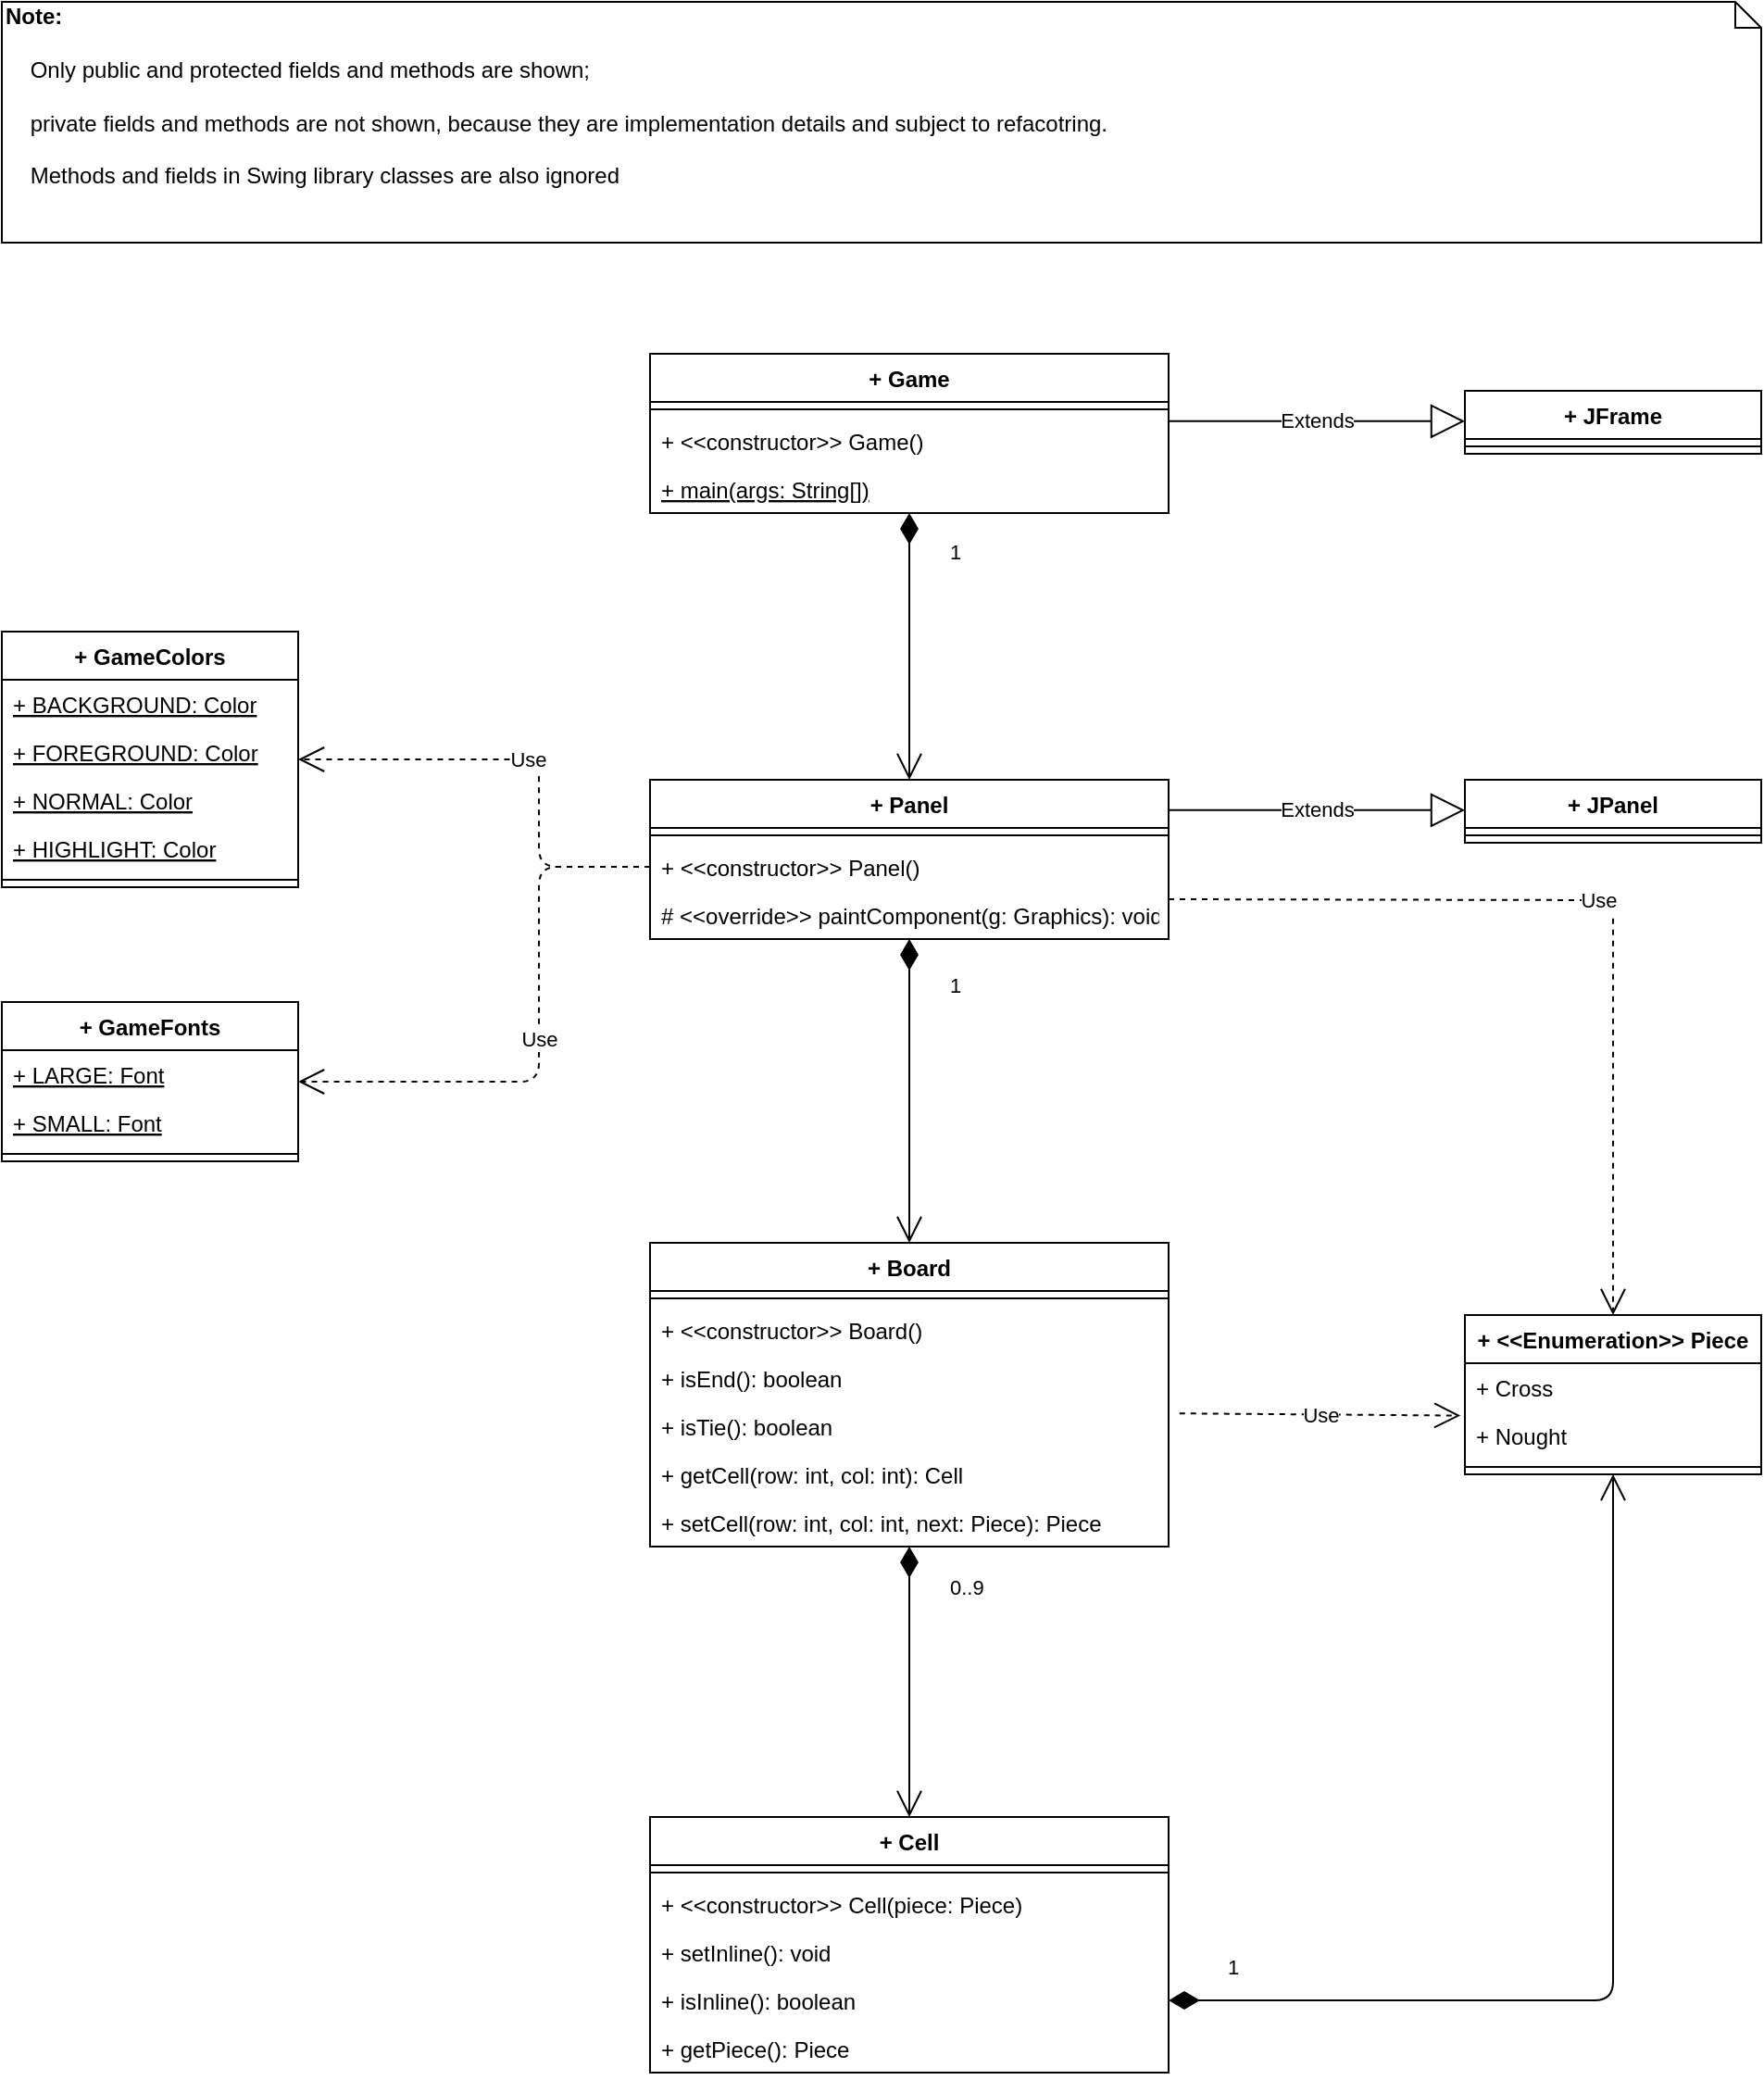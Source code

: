 <mxfile version="12.9.10" type="device"><diagram id="C5RBs43oDa-KdzZeNtuy" name="Page-1"><mxGraphModel dx="1564" dy="1973" grid="1" gridSize="10" guides="1" tooltips="1" connect="1" arrows="1" fold="1" page="1" pageScale="1" pageWidth="827" pageHeight="1169" math="0" shadow="0"><root><mxCell id="WIyWlLk6GJQsqaUBKTNV-0"/><mxCell id="WIyWlLk6GJQsqaUBKTNV-1" parent="WIyWlLk6GJQsqaUBKTNV-0"/><mxCell id="bWAN7SkUV8Z74K01mF5l-48" value="&lt;div&gt;&lt;b&gt;Note:&lt;/b&gt;&lt;/div&gt;&lt;div&gt;&lt;br&gt;&lt;/div&gt;&lt;div&gt;&amp;nbsp;&amp;nbsp;&amp;nbsp; Only public and protected fields and methods are shown;&lt;/div&gt;&lt;div&gt;&lt;br&gt;&lt;/div&gt;&lt;div&gt;&amp;nbsp;&amp;nbsp;&amp;nbsp; private fields and methods are not shown, because they are implementation details and subject to refacotring.&lt;/div&gt;&lt;div&gt;&lt;br&gt;&lt;/div&gt;&lt;div&gt;&amp;nbsp;&amp;nbsp;&amp;nbsp; Methods and fields in Swing library classes are also ignored&lt;br&gt;&lt;/div&gt;" style="shape=note;whiteSpace=wrap;html=1;size=14;verticalAlign=top;align=left;spacingTop=-6;" vertex="1" parent="WIyWlLk6GJQsqaUBKTNV-1"><mxGeometry x="70" y="-190" width="950" height="130" as="geometry"/></mxCell><mxCell id="bWAN7SkUV8Z74K01mF5l-57" value="Extends" style="endArrow=block;endSize=16;endFill=0;html=1;" edge="1" parent="WIyWlLk6GJQsqaUBKTNV-1"><mxGeometry width="160" relative="1" as="geometry"><mxPoint x="700" y="36.41" as="sourcePoint"/><mxPoint x="860" y="36.41" as="targetPoint"/></mxGeometry></mxCell><mxCell id="bWAN7SkUV8Z74K01mF5l-58" value="Extends" style="endArrow=block;endSize=16;endFill=0;html=1;" edge="1" parent="WIyWlLk6GJQsqaUBKTNV-1"><mxGeometry width="160" relative="1" as="geometry"><mxPoint x="700" y="246.41" as="sourcePoint"/><mxPoint x="860" y="246.41" as="targetPoint"/></mxGeometry></mxCell><mxCell id="bWAN7SkUV8Z74K01mF5l-25" value="+ Cell" style="swimlane;fontStyle=1;align=center;verticalAlign=top;childLayout=stackLayout;horizontal=1;startSize=26;horizontalStack=0;resizeParent=1;resizeParentMax=0;resizeLast=0;collapsible=1;marginBottom=0;" vertex="1" parent="WIyWlLk6GJQsqaUBKTNV-1"><mxGeometry x="420" y="790" width="280" height="138" as="geometry"/></mxCell><mxCell id="bWAN7SkUV8Z74K01mF5l-27" value="" style="line;strokeWidth=1;fillColor=none;align=left;verticalAlign=middle;spacingTop=-1;spacingLeft=3;spacingRight=3;rotatable=0;labelPosition=right;points=[];portConstraint=eastwest;" vertex="1" parent="bWAN7SkUV8Z74K01mF5l-25"><mxGeometry y="26" width="280" height="8" as="geometry"/></mxCell><mxCell id="bWAN7SkUV8Z74K01mF5l-28" value="+ &lt;&lt;constructor&gt;&gt; Cell(piece: Piece)" style="text;strokeColor=none;fillColor=none;align=left;verticalAlign=top;spacingLeft=4;spacingRight=4;overflow=hidden;rotatable=0;points=[[0,0.5],[1,0.5]];portConstraint=eastwest;" vertex="1" parent="bWAN7SkUV8Z74K01mF5l-25"><mxGeometry y="34" width="280" height="26" as="geometry"/></mxCell><mxCell id="bWAN7SkUV8Z74K01mF5l-47" value="+ setInline(): void" style="text;strokeColor=none;fillColor=none;align=left;verticalAlign=top;spacingLeft=4;spacingRight=4;overflow=hidden;rotatable=0;points=[[0,0.5],[1,0.5]];portConstraint=eastwest;" vertex="1" parent="bWAN7SkUV8Z74K01mF5l-25"><mxGeometry y="60" width="280" height="26" as="geometry"/></mxCell><mxCell id="bWAN7SkUV8Z74K01mF5l-38" value="+ isInline(): boolean" style="text;strokeColor=none;fillColor=none;align=left;verticalAlign=top;spacingLeft=4;spacingRight=4;overflow=hidden;rotatable=0;points=[[0,0.5],[1,0.5]];portConstraint=eastwest;" vertex="1" parent="bWAN7SkUV8Z74K01mF5l-25"><mxGeometry y="86" width="280" height="26" as="geometry"/></mxCell><mxCell id="bWAN7SkUV8Z74K01mF5l-39" value="+ getPiece(): Piece" style="text;strokeColor=none;fillColor=none;align=left;verticalAlign=top;spacingLeft=4;spacingRight=4;overflow=hidden;rotatable=0;points=[[0,0.5],[1,0.5]];portConstraint=eastwest;" vertex="1" parent="bWAN7SkUV8Z74K01mF5l-25"><mxGeometry y="112" width="280" height="26" as="geometry"/></mxCell><mxCell id="bWAN7SkUV8Z74K01mF5l-21" value="+ Board" style="swimlane;fontStyle=1;align=center;verticalAlign=top;childLayout=stackLayout;horizontal=1;startSize=26;horizontalStack=0;resizeParent=1;resizeParentMax=0;resizeLast=0;collapsible=1;marginBottom=0;" vertex="1" parent="WIyWlLk6GJQsqaUBKTNV-1"><mxGeometry x="420" y="480" width="280" height="164" as="geometry"/></mxCell><mxCell id="bWAN7SkUV8Z74K01mF5l-23" value="" style="line;strokeWidth=1;fillColor=none;align=left;verticalAlign=middle;spacingTop=-1;spacingLeft=3;spacingRight=3;rotatable=0;labelPosition=right;points=[];portConstraint=eastwest;" vertex="1" parent="bWAN7SkUV8Z74K01mF5l-21"><mxGeometry y="26" width="280" height="8" as="geometry"/></mxCell><mxCell id="bWAN7SkUV8Z74K01mF5l-24" value="+ &lt;&lt;constructor&gt;&gt; Board()" style="text;strokeColor=none;fillColor=none;align=left;verticalAlign=top;spacingLeft=4;spacingRight=4;overflow=hidden;rotatable=0;points=[[0,0.5],[1,0.5]];portConstraint=eastwest;" vertex="1" parent="bWAN7SkUV8Z74K01mF5l-21"><mxGeometry y="34" width="280" height="26" as="geometry"/></mxCell><mxCell id="bWAN7SkUV8Z74K01mF5l-46" value="+ isEnd(): boolean" style="text;strokeColor=none;fillColor=none;align=left;verticalAlign=top;spacingLeft=4;spacingRight=4;overflow=hidden;rotatable=0;points=[[0,0.5],[1,0.5]];portConstraint=eastwest;" vertex="1" parent="bWAN7SkUV8Z74K01mF5l-21"><mxGeometry y="60" width="280" height="26" as="geometry"/></mxCell><mxCell id="bWAN7SkUV8Z74K01mF5l-35" value="+ isTie(): boolean" style="text;strokeColor=none;fillColor=none;align=left;verticalAlign=top;spacingLeft=4;spacingRight=4;overflow=hidden;rotatable=0;points=[[0,0.5],[1,0.5]];portConstraint=eastwest;" vertex="1" parent="bWAN7SkUV8Z74K01mF5l-21"><mxGeometry y="86" width="280" height="26" as="geometry"/></mxCell><mxCell id="bWAN7SkUV8Z74K01mF5l-36" value="+ getCell(row: int, col: int): Cell" style="text;strokeColor=none;fillColor=none;align=left;verticalAlign=top;spacingLeft=4;spacingRight=4;overflow=hidden;rotatable=0;points=[[0,0.5],[1,0.5]];portConstraint=eastwest;" vertex="1" parent="bWAN7SkUV8Z74K01mF5l-21"><mxGeometry y="112" width="280" height="26" as="geometry"/></mxCell><mxCell id="bWAN7SkUV8Z74K01mF5l-37" value="+ setCell(row: int, col: int, next: Piece): Piece" style="text;strokeColor=none;fillColor=none;align=left;verticalAlign=top;spacingLeft=4;spacingRight=4;overflow=hidden;rotatable=0;points=[[0,0.5],[1,0.5]];portConstraint=eastwest;" vertex="1" parent="bWAN7SkUV8Z74K01mF5l-21"><mxGeometry y="138" width="280" height="26" as="geometry"/></mxCell><mxCell id="bWAN7SkUV8Z74K01mF5l-29" value="+ &lt;&lt;Enumeration&gt;&gt; Piece " style="swimlane;fontStyle=1;align=center;verticalAlign=top;childLayout=stackLayout;horizontal=1;startSize=26;horizontalStack=0;resizeParent=1;resizeParentMax=0;resizeLast=0;collapsible=1;marginBottom=0;" vertex="1" parent="WIyWlLk6GJQsqaUBKTNV-1"><mxGeometry x="860" y="519" width="160" height="86" as="geometry"/></mxCell><mxCell id="bWAN7SkUV8Z74K01mF5l-30" value="+ Cross" style="text;strokeColor=none;fillColor=none;align=left;verticalAlign=top;spacingLeft=4;spacingRight=4;overflow=hidden;rotatable=0;points=[[0,0.5],[1,0.5]];portConstraint=eastwest;" vertex="1" parent="bWAN7SkUV8Z74K01mF5l-29"><mxGeometry y="26" width="160" height="26" as="geometry"/></mxCell><mxCell id="bWAN7SkUV8Z74K01mF5l-34" value="+ Nought" style="text;strokeColor=none;fillColor=none;align=left;verticalAlign=top;spacingLeft=4;spacingRight=4;overflow=hidden;rotatable=0;points=[[0,0.5],[1,0.5]];portConstraint=eastwest;" vertex="1" parent="bWAN7SkUV8Z74K01mF5l-29"><mxGeometry y="52" width="160" height="26" as="geometry"/></mxCell><mxCell id="bWAN7SkUV8Z74K01mF5l-31" value="" style="line;strokeWidth=1;fillColor=none;align=left;verticalAlign=middle;spacingTop=-1;spacingLeft=3;spacingRight=3;rotatable=0;labelPosition=right;points=[];portConstraint=eastwest;" vertex="1" parent="bWAN7SkUV8Z74K01mF5l-29"><mxGeometry y="78" width="160" height="8" as="geometry"/></mxCell><mxCell id="bWAN7SkUV8Z74K01mF5l-4" value="+ Panel" style="swimlane;fontStyle=1;align=center;verticalAlign=top;childLayout=stackLayout;horizontal=1;startSize=26;horizontalStack=0;resizeParent=1;resizeParentMax=0;resizeLast=0;collapsible=1;marginBottom=0;" vertex="1" parent="WIyWlLk6GJQsqaUBKTNV-1"><mxGeometry x="420" y="230" width="280" height="86" as="geometry"/></mxCell><mxCell id="bWAN7SkUV8Z74K01mF5l-6" value="" style="line;strokeWidth=1;fillColor=none;align=left;verticalAlign=middle;spacingTop=-1;spacingLeft=3;spacingRight=3;rotatable=0;labelPosition=right;points=[];portConstraint=eastwest;" vertex="1" parent="bWAN7SkUV8Z74K01mF5l-4"><mxGeometry y="26" width="280" height="8" as="geometry"/></mxCell><mxCell id="bWAN7SkUV8Z74K01mF5l-7" value="+ &lt;&lt;constructor&gt;&gt; Panel()" style="text;strokeColor=none;fillColor=none;align=left;verticalAlign=top;spacingLeft=4;spacingRight=4;overflow=hidden;rotatable=0;points=[[0,0.5],[1,0.5]];portConstraint=eastwest;" vertex="1" parent="bWAN7SkUV8Z74K01mF5l-4"><mxGeometry y="34" width="280" height="26" as="geometry"/></mxCell><mxCell id="bWAN7SkUV8Z74K01mF5l-45" value="# &lt;&lt;override&gt;&gt; paintComponent(g: Graphics): void" style="text;strokeColor=none;fillColor=none;align=left;verticalAlign=top;spacingLeft=4;spacingRight=4;overflow=hidden;rotatable=0;points=[[0,0.5],[1,0.5]];portConstraint=eastwest;" vertex="1" parent="bWAN7SkUV8Z74K01mF5l-4"><mxGeometry y="60" width="280" height="26" as="geometry"/></mxCell><mxCell id="bWAN7SkUV8Z74K01mF5l-49" value="+ JPanel" style="swimlane;fontStyle=1;align=center;verticalAlign=top;childLayout=stackLayout;horizontal=1;startSize=26;horizontalStack=0;resizeParent=1;resizeParentMax=0;resizeLast=0;collapsible=1;marginBottom=0;" vertex="1" parent="WIyWlLk6GJQsqaUBKTNV-1"><mxGeometry x="860" y="230" width="160" height="34" as="geometry"/></mxCell><mxCell id="bWAN7SkUV8Z74K01mF5l-51" value="" style="line;strokeWidth=1;fillColor=none;align=left;verticalAlign=middle;spacingTop=-1;spacingLeft=3;spacingRight=3;rotatable=0;labelPosition=right;points=[];portConstraint=eastwest;" vertex="1" parent="bWAN7SkUV8Z74K01mF5l-49"><mxGeometry y="26" width="160" height="8" as="geometry"/></mxCell><mxCell id="bWAN7SkUV8Z74K01mF5l-0" value="+ Game" style="swimlane;fontStyle=1;align=center;verticalAlign=top;childLayout=stackLayout;horizontal=1;startSize=26;horizontalStack=0;resizeParent=1;resizeParentMax=0;resizeLast=0;collapsible=1;marginBottom=0;" vertex="1" parent="WIyWlLk6GJQsqaUBKTNV-1"><mxGeometry x="420" width="280" height="86" as="geometry"/></mxCell><mxCell id="bWAN7SkUV8Z74K01mF5l-2" value="" style="line;strokeWidth=1;fillColor=none;align=left;verticalAlign=middle;spacingTop=-1;spacingLeft=3;spacingRight=3;rotatable=0;labelPosition=right;points=[];portConstraint=eastwest;" vertex="1" parent="bWAN7SkUV8Z74K01mF5l-0"><mxGeometry y="26" width="280" height="8" as="geometry"/></mxCell><mxCell id="bWAN7SkUV8Z74K01mF5l-3" value="+ &lt;&lt;constructor&gt;&gt; Game()" style="text;strokeColor=none;fillColor=none;align=left;verticalAlign=top;spacingLeft=4;spacingRight=4;overflow=hidden;rotatable=0;points=[[0,0.5],[1,0.5]];portConstraint=eastwest;fontStyle=0" vertex="1" parent="bWAN7SkUV8Z74K01mF5l-0"><mxGeometry y="34" width="280" height="26" as="geometry"/></mxCell><mxCell id="bWAN7SkUV8Z74K01mF5l-44" value="+ main(args: String[])" style="text;strokeColor=none;fillColor=none;align=left;verticalAlign=top;spacingLeft=4;spacingRight=4;overflow=hidden;rotatable=0;points=[[0,0.5],[1,0.5]];portConstraint=eastwest;fontStyle=4" vertex="1" parent="bWAN7SkUV8Z74K01mF5l-0"><mxGeometry y="60" width="280" height="26" as="geometry"/></mxCell><mxCell id="bWAN7SkUV8Z74K01mF5l-53" value="+ JFrame" style="swimlane;fontStyle=1;align=center;verticalAlign=top;childLayout=stackLayout;horizontal=1;startSize=26;horizontalStack=0;resizeParent=1;resizeParentMax=0;resizeLast=0;collapsible=1;marginBottom=0;" vertex="1" parent="WIyWlLk6GJQsqaUBKTNV-1"><mxGeometry x="860" y="20" width="160" height="34" as="geometry"/></mxCell><mxCell id="bWAN7SkUV8Z74K01mF5l-54" value="" style="line;strokeWidth=1;fillColor=none;align=left;verticalAlign=middle;spacingTop=-1;spacingLeft=3;spacingRight=3;rotatable=0;labelPosition=right;points=[];portConstraint=eastwest;" vertex="1" parent="bWAN7SkUV8Z74K01mF5l-53"><mxGeometry y="26" width="160" height="8" as="geometry"/></mxCell><mxCell id="bWAN7SkUV8Z74K01mF5l-8" value="+ GameColors" style="swimlane;fontStyle=1;align=center;verticalAlign=top;childLayout=stackLayout;horizontal=1;startSize=26;horizontalStack=0;resizeParent=1;resizeParentMax=0;resizeLast=0;collapsible=1;marginBottom=0;" vertex="1" parent="WIyWlLk6GJQsqaUBKTNV-1"><mxGeometry x="70" y="150" width="160" height="138" as="geometry"/></mxCell><mxCell id="bWAN7SkUV8Z74K01mF5l-17" value="+ BACKGROUND: Color" style="text;strokeColor=none;fillColor=none;align=left;verticalAlign=top;spacingLeft=4;spacingRight=4;overflow=hidden;rotatable=0;points=[[0,0.5],[1,0.5]];portConstraint=eastwest;fontStyle=4" vertex="1" parent="bWAN7SkUV8Z74K01mF5l-8"><mxGeometry y="26" width="160" height="26" as="geometry"/></mxCell><mxCell id="bWAN7SkUV8Z74K01mF5l-18" value="+ FOREGROUND: Color" style="text;strokeColor=none;fillColor=none;align=left;verticalAlign=top;spacingLeft=4;spacingRight=4;overflow=hidden;rotatable=0;points=[[0,0.5],[1,0.5]];portConstraint=eastwest;fontStyle=4" vertex="1" parent="bWAN7SkUV8Z74K01mF5l-8"><mxGeometry y="52" width="160" height="26" as="geometry"/></mxCell><mxCell id="bWAN7SkUV8Z74K01mF5l-19" value="+ NORMAL: Color" style="text;strokeColor=none;fillColor=none;align=left;verticalAlign=top;spacingLeft=4;spacingRight=4;overflow=hidden;rotatable=0;points=[[0,0.5],[1,0.5]];portConstraint=eastwest;fontStyle=4" vertex="1" parent="bWAN7SkUV8Z74K01mF5l-8"><mxGeometry y="78" width="160" height="26" as="geometry"/></mxCell><mxCell id="bWAN7SkUV8Z74K01mF5l-9" value="+ HIGHLIGHT: Color" style="text;strokeColor=none;fillColor=none;align=left;verticalAlign=top;spacingLeft=4;spacingRight=4;overflow=hidden;rotatable=0;points=[[0,0.5],[1,0.5]];portConstraint=eastwest;fontStyle=4" vertex="1" parent="bWAN7SkUV8Z74K01mF5l-8"><mxGeometry y="104" width="160" height="26" as="geometry"/></mxCell><mxCell id="bWAN7SkUV8Z74K01mF5l-10" value="" style="line;strokeWidth=1;fillColor=none;align=left;verticalAlign=middle;spacingTop=-1;spacingLeft=3;spacingRight=3;rotatable=0;labelPosition=right;points=[];portConstraint=eastwest;" vertex="1" parent="bWAN7SkUV8Z74K01mF5l-8"><mxGeometry y="130" width="160" height="8" as="geometry"/></mxCell><mxCell id="bWAN7SkUV8Z74K01mF5l-12" value="+ GameFonts" style="swimlane;fontStyle=1;align=center;verticalAlign=top;childLayout=stackLayout;horizontal=1;startSize=26;horizontalStack=0;resizeParent=1;resizeParentMax=0;resizeLast=0;collapsible=1;marginBottom=0;" vertex="1" parent="WIyWlLk6GJQsqaUBKTNV-1"><mxGeometry x="70" y="350" width="160" height="86" as="geometry"/></mxCell><mxCell id="bWAN7SkUV8Z74K01mF5l-20" value="+ LARGE: Font" style="text;strokeColor=none;fillColor=none;align=left;verticalAlign=top;spacingLeft=4;spacingRight=4;overflow=hidden;rotatable=0;points=[[0,0.5],[1,0.5]];portConstraint=eastwest;fontStyle=4" vertex="1" parent="bWAN7SkUV8Z74K01mF5l-12"><mxGeometry y="26" width="160" height="26" as="geometry"/></mxCell><mxCell id="bWAN7SkUV8Z74K01mF5l-13" value="+ SMALL: Font" style="text;strokeColor=none;fillColor=none;align=left;verticalAlign=top;spacingLeft=4;spacingRight=4;overflow=hidden;rotatable=0;points=[[0,0.5],[1,0.5]];portConstraint=eastwest;fontStyle=4" vertex="1" parent="bWAN7SkUV8Z74K01mF5l-12"><mxGeometry y="52" width="160" height="26" as="geometry"/></mxCell><mxCell id="bWAN7SkUV8Z74K01mF5l-14" value="" style="line;strokeWidth=1;fillColor=none;align=left;verticalAlign=middle;spacingTop=-1;spacingLeft=3;spacingRight=3;rotatable=0;labelPosition=right;points=[];portConstraint=eastwest;" vertex="1" parent="bWAN7SkUV8Z74K01mF5l-12"><mxGeometry y="78" width="160" height="8" as="geometry"/></mxCell><mxCell id="bWAN7SkUV8Z74K01mF5l-59" value="1" style="endArrow=open;html=1;endSize=12;startArrow=diamondThin;startSize=14;startFill=1;edgeStyle=orthogonalEdgeStyle;align=left;verticalAlign=bottom;exitX=0.5;exitY=1;exitDx=0;exitDy=0;entryX=0.5;entryY=0;entryDx=0;entryDy=0;" edge="1" parent="WIyWlLk6GJQsqaUBKTNV-1" source="bWAN7SkUV8Z74K01mF5l-4" target="bWAN7SkUV8Z74K01mF5l-21"><mxGeometry x="-0.585" y="20" relative="1" as="geometry"><mxPoint x="470" y="390" as="sourcePoint"/><mxPoint x="630" y="390" as="targetPoint"/><mxPoint as="offset"/></mxGeometry></mxCell><mxCell id="bWAN7SkUV8Z74K01mF5l-60" value="1" style="endArrow=open;html=1;endSize=12;startArrow=diamondThin;startSize=14;startFill=1;edgeStyle=orthogonalEdgeStyle;align=left;verticalAlign=bottom;exitX=0.5;exitY=1;exitDx=0;exitDy=0;entryX=0.5;entryY=0;entryDx=0;entryDy=0;" edge="1" parent="WIyWlLk6GJQsqaUBKTNV-1" source="bWAN7SkUV8Z74K01mF5l-0" target="bWAN7SkUV8Z74K01mF5l-4"><mxGeometry x="-0.585" y="20" relative="1" as="geometry"><mxPoint x="560" y="316" as="sourcePoint"/><mxPoint x="560" y="480" as="targetPoint"/><mxPoint as="offset"/></mxGeometry></mxCell><mxCell id="bWAN7SkUV8Z74K01mF5l-62" value="&lt;div&gt;0..9&lt;/div&gt;" style="endArrow=open;html=1;endSize=12;startArrow=diamondThin;startSize=14;startFill=1;edgeStyle=orthogonalEdgeStyle;align=left;verticalAlign=bottom;exitX=0.5;exitY=1;exitDx=0;exitDy=0;entryX=0.5;entryY=0;entryDx=0;entryDy=0;" edge="1" parent="WIyWlLk6GJQsqaUBKTNV-1" source="bWAN7SkUV8Z74K01mF5l-21" target="bWAN7SkUV8Z74K01mF5l-25"><mxGeometry x="-0.585" y="20" relative="1" as="geometry"><mxPoint x="560" y="316" as="sourcePoint"/><mxPoint x="560" y="480" as="targetPoint"/><mxPoint as="offset"/></mxGeometry></mxCell><mxCell id="bWAN7SkUV8Z74K01mF5l-64" value="Use" style="endArrow=open;endSize=12;dashed=1;html=1;exitX=0;exitY=0.5;exitDx=0;exitDy=0;entryX=1;entryY=0.5;entryDx=0;entryDy=0;" edge="1" parent="WIyWlLk6GJQsqaUBKTNV-1" source="bWAN7SkUV8Z74K01mF5l-7" target="bWAN7SkUV8Z74K01mF5l-8"><mxGeometry width="160" relative="1" as="geometry"><mxPoint x="370" y="470" as="sourcePoint"/><mxPoint x="530" y="470" as="targetPoint"/><Array as="points"><mxPoint x="360" y="277"/><mxPoint x="360" y="219"/></Array></mxGeometry></mxCell><mxCell id="bWAN7SkUV8Z74K01mF5l-65" value="Use" style="endArrow=open;endSize=12;dashed=1;html=1;exitX=0;exitY=0.5;exitDx=0;exitDy=0;entryX=1;entryY=0.5;entryDx=0;entryDy=0;" edge="1" parent="WIyWlLk6GJQsqaUBKTNV-1" target="bWAN7SkUV8Z74K01mF5l-12"><mxGeometry width="160" relative="1" as="geometry"><mxPoint x="420" y="277" as="sourcePoint"/><mxPoint x="230" y="219" as="targetPoint"/><Array as="points"><mxPoint x="360" y="277"/><mxPoint x="360" y="393"/></Array></mxGeometry></mxCell><mxCell id="bWAN7SkUV8Z74K01mF5l-66" value="1" style="endArrow=open;html=1;endSize=12;startArrow=diamondThin;startSize=14;startFill=1;edgeStyle=orthogonalEdgeStyle;align=left;verticalAlign=bottom;exitX=1;exitY=0.5;exitDx=0;exitDy=0;entryX=0.5;entryY=1;entryDx=0;entryDy=0;" edge="1" parent="WIyWlLk6GJQsqaUBKTNV-1" source="bWAN7SkUV8Z74K01mF5l-38" target="bWAN7SkUV8Z74K01mF5l-29"><mxGeometry x="-0.885" y="9" relative="1" as="geometry"><mxPoint x="370" y="740" as="sourcePoint"/><mxPoint x="530" y="740" as="targetPoint"/><mxPoint as="offset"/></mxGeometry></mxCell><mxCell id="bWAN7SkUV8Z74K01mF5l-67" value="Use" style="endArrow=open;endSize=12;dashed=1;html=1;entryX=0.5;entryY=0;entryDx=0;entryDy=0;exitX=1;exitY=0.75;exitDx=0;exitDy=0;" edge="1" parent="WIyWlLk6GJQsqaUBKTNV-1" source="bWAN7SkUV8Z74K01mF5l-4" target="bWAN7SkUV8Z74K01mF5l-29"><mxGeometry width="160" relative="1" as="geometry"><mxPoint x="760" y="310" as="sourcePoint"/><mxPoint x="230" y="219" as="targetPoint"/><Array as="points"><mxPoint x="940" y="295"/></Array></mxGeometry></mxCell><mxCell id="bWAN7SkUV8Z74K01mF5l-68" value="Use" style="endArrow=open;endSize=12;dashed=1;html=1;exitX=1.021;exitY=0.235;exitDx=0;exitDy=0;exitPerimeter=0;entryX=-0.015;entryY=0.088;entryDx=0;entryDy=0;entryPerimeter=0;" edge="1" parent="WIyWlLk6GJQsqaUBKTNV-1" source="bWAN7SkUV8Z74K01mF5l-35" target="bWAN7SkUV8Z74K01mF5l-34"><mxGeometry width="160" relative="1" as="geometry"><mxPoint x="700" y="553" as="sourcePoint"/><mxPoint x="850" y="558" as="targetPoint"/><Array as="points"/></mxGeometry></mxCell></root></mxGraphModel></diagram></mxfile>